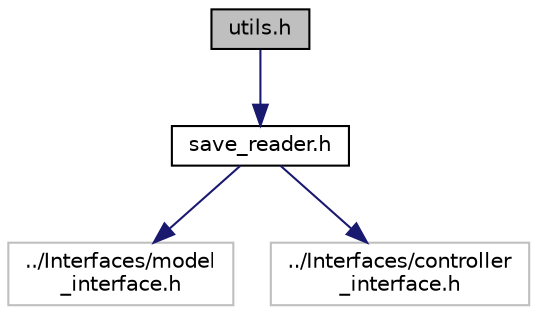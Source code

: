 digraph "utils.h"
{
 // LATEX_PDF_SIZE
  edge [fontname="Helvetica",fontsize="10",labelfontname="Helvetica",labelfontsize="10"];
  node [fontname="Helvetica",fontsize="10",shape=record];
  Node1 [label="utils.h",height=0.2,width=0.4,color="black", fillcolor="grey75", style="filled", fontcolor="black",tooltip="Not implemented."];
  Node1 -> Node2 [color="midnightblue",fontsize="10",style="solid",fontname="Helvetica"];
  Node2 [label="save_reader.h",height=0.2,width=0.4,color="black", fillcolor="white", style="filled",URL="$save__reader_8h.html",tooltip="Not implemented."];
  Node2 -> Node3 [color="midnightblue",fontsize="10",style="solid",fontname="Helvetica"];
  Node3 [label="../Interfaces/model\l_interface.h",height=0.2,width=0.4,color="grey75", fillcolor="white", style="filled",tooltip=" "];
  Node2 -> Node4 [color="midnightblue",fontsize="10",style="solid",fontname="Helvetica"];
  Node4 [label="../Interfaces/controller\l_interface.h",height=0.2,width=0.4,color="grey75", fillcolor="white", style="filled",tooltip=" "];
}
